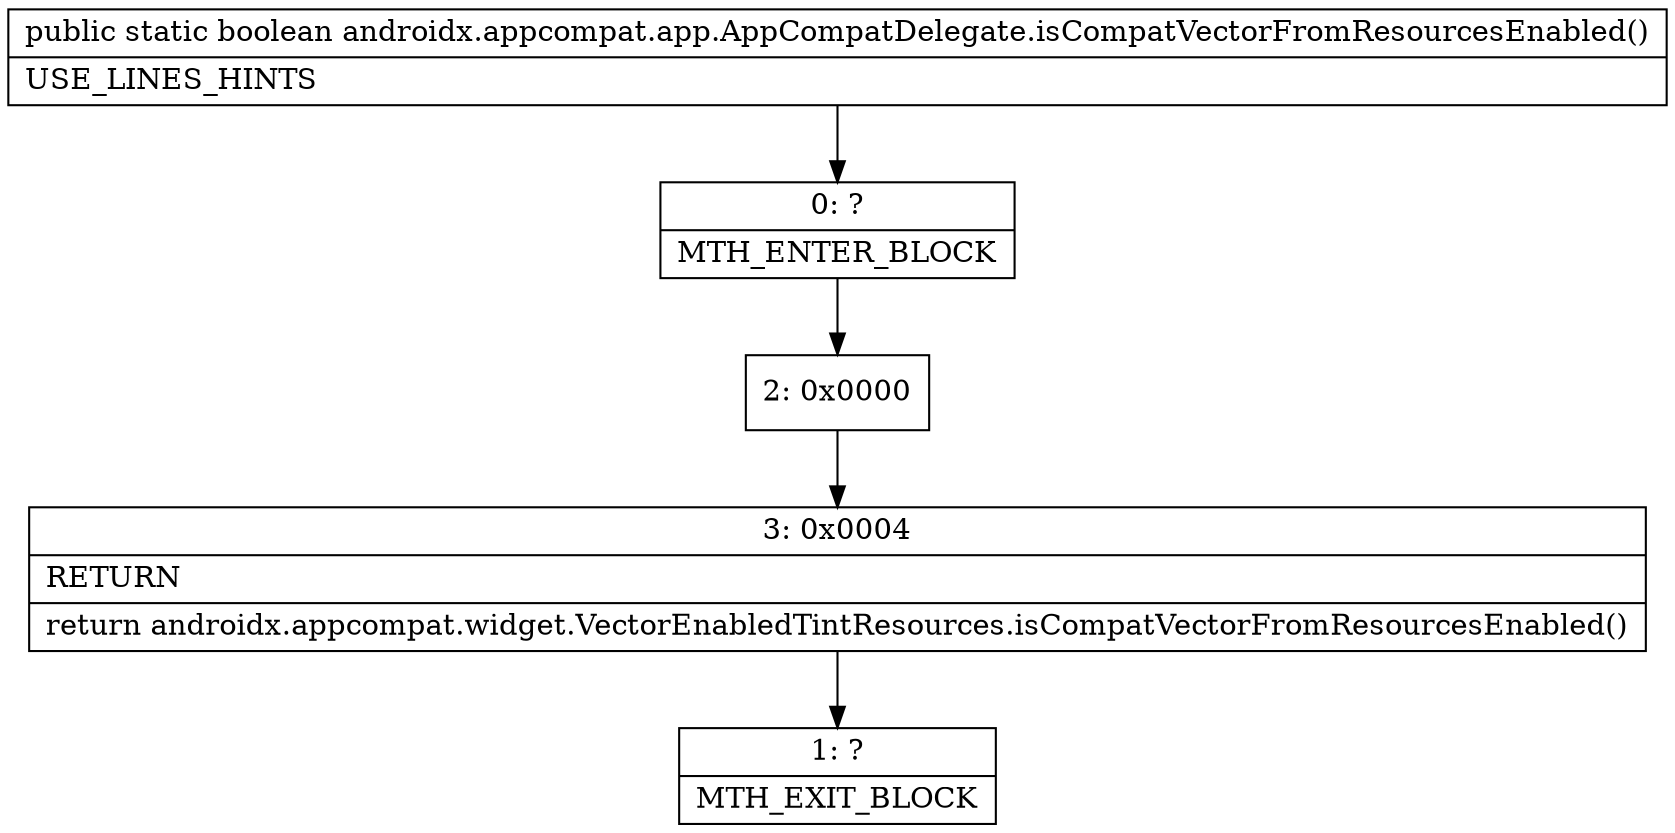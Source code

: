 digraph "CFG forandroidx.appcompat.app.AppCompatDelegate.isCompatVectorFromResourcesEnabled()Z" {
Node_0 [shape=record,label="{0\:\ ?|MTH_ENTER_BLOCK\l}"];
Node_2 [shape=record,label="{2\:\ 0x0000}"];
Node_3 [shape=record,label="{3\:\ 0x0004|RETURN\l|return androidx.appcompat.widget.VectorEnabledTintResources.isCompatVectorFromResourcesEnabled()\l}"];
Node_1 [shape=record,label="{1\:\ ?|MTH_EXIT_BLOCK\l}"];
MethodNode[shape=record,label="{public static boolean androidx.appcompat.app.AppCompatDelegate.isCompatVectorFromResourcesEnabled()  | USE_LINES_HINTS\l}"];
MethodNode -> Node_0;Node_0 -> Node_2;
Node_2 -> Node_3;
Node_3 -> Node_1;
}

